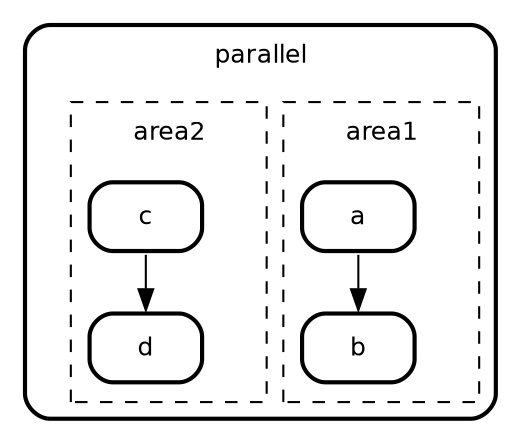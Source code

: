 digraph "state transitions" {
  fontname="Helvetica" fontsize=12 penwidth=2.0 splines=true ordering=out compound=true overlap=scale nodesep=0.3 ranksep=0.1
  node [shape=plaintext style=filled fillcolor="#FFFFFF01" fontname=Helvetica fontsize=12 penwidth=2.0]
  edge [fontname=Helvetica fontsize=10]

  subgraph "cluster_parallel" {
    class="state parallel" color="black" label= <
    <table cellborder="0" border="0">
      <tr><td>parallel</td></tr>
    </table>
    > style=rounded penwidth=2.0
    "parallel" [shape=point style=invis margin=0 width=0 height=0 fixedsize=true]
      subgraph "cluster_area1" {
        class="state regular" color="black" label= <
        <table cellborder="0" border="0">
          <tr><td>area1</td></tr>
        </table>
        > style=dashed penwidth=1.0
        "area1" [shape=point style=invis margin=0 width=0 height=0 fixedsize=true]
          "a" [margin=0 class="state regular" color="black" label= <
            <table align="center" cellborder="0" border="2" style="rounded" width="48">
              <tr><td width="48" cellpadding="7">a</td></tr>
            </table>
          >]
          "b" [margin=0 class="state regular" color="black" label= <
            <table align="center" cellborder="0" border="2" style="rounded" width="48">
              <tr><td width="48" cellpadding="7">b</td></tr>
            </table>
          >]

      }
      subgraph "cluster_area2" {
        class="state regular" color="black" label= <
        <table cellborder="0" border="0">
          <tr><td>area2</td></tr>
        </table>
        > style=dashed penwidth=1.0
        "area2" [shape=point style=invis margin=0 width=0 height=0 fixedsize=true]
          "c" [margin=0 class="state regular" color="black" label= <
            <table align="center" cellborder="0" border="2" style="rounded" width="48">
              <tr><td width="48" cellpadding="7">c</td></tr>
            </table>
          >]
          "d" [margin=0 class="state regular" color="black" label= <
            <table align="center" cellborder="0" border="2" style="rounded" width="48">
              <tr><td width="48" cellpadding="7">d</td></tr>
            </table>
          >]

      }

  }

  "a" -> "b" [label="    \l" color="black" fontcolor="black" class="transition"]
  "c" -> "d" [label="    \l" color="black" fontcolor="black" class="transition"]
}
